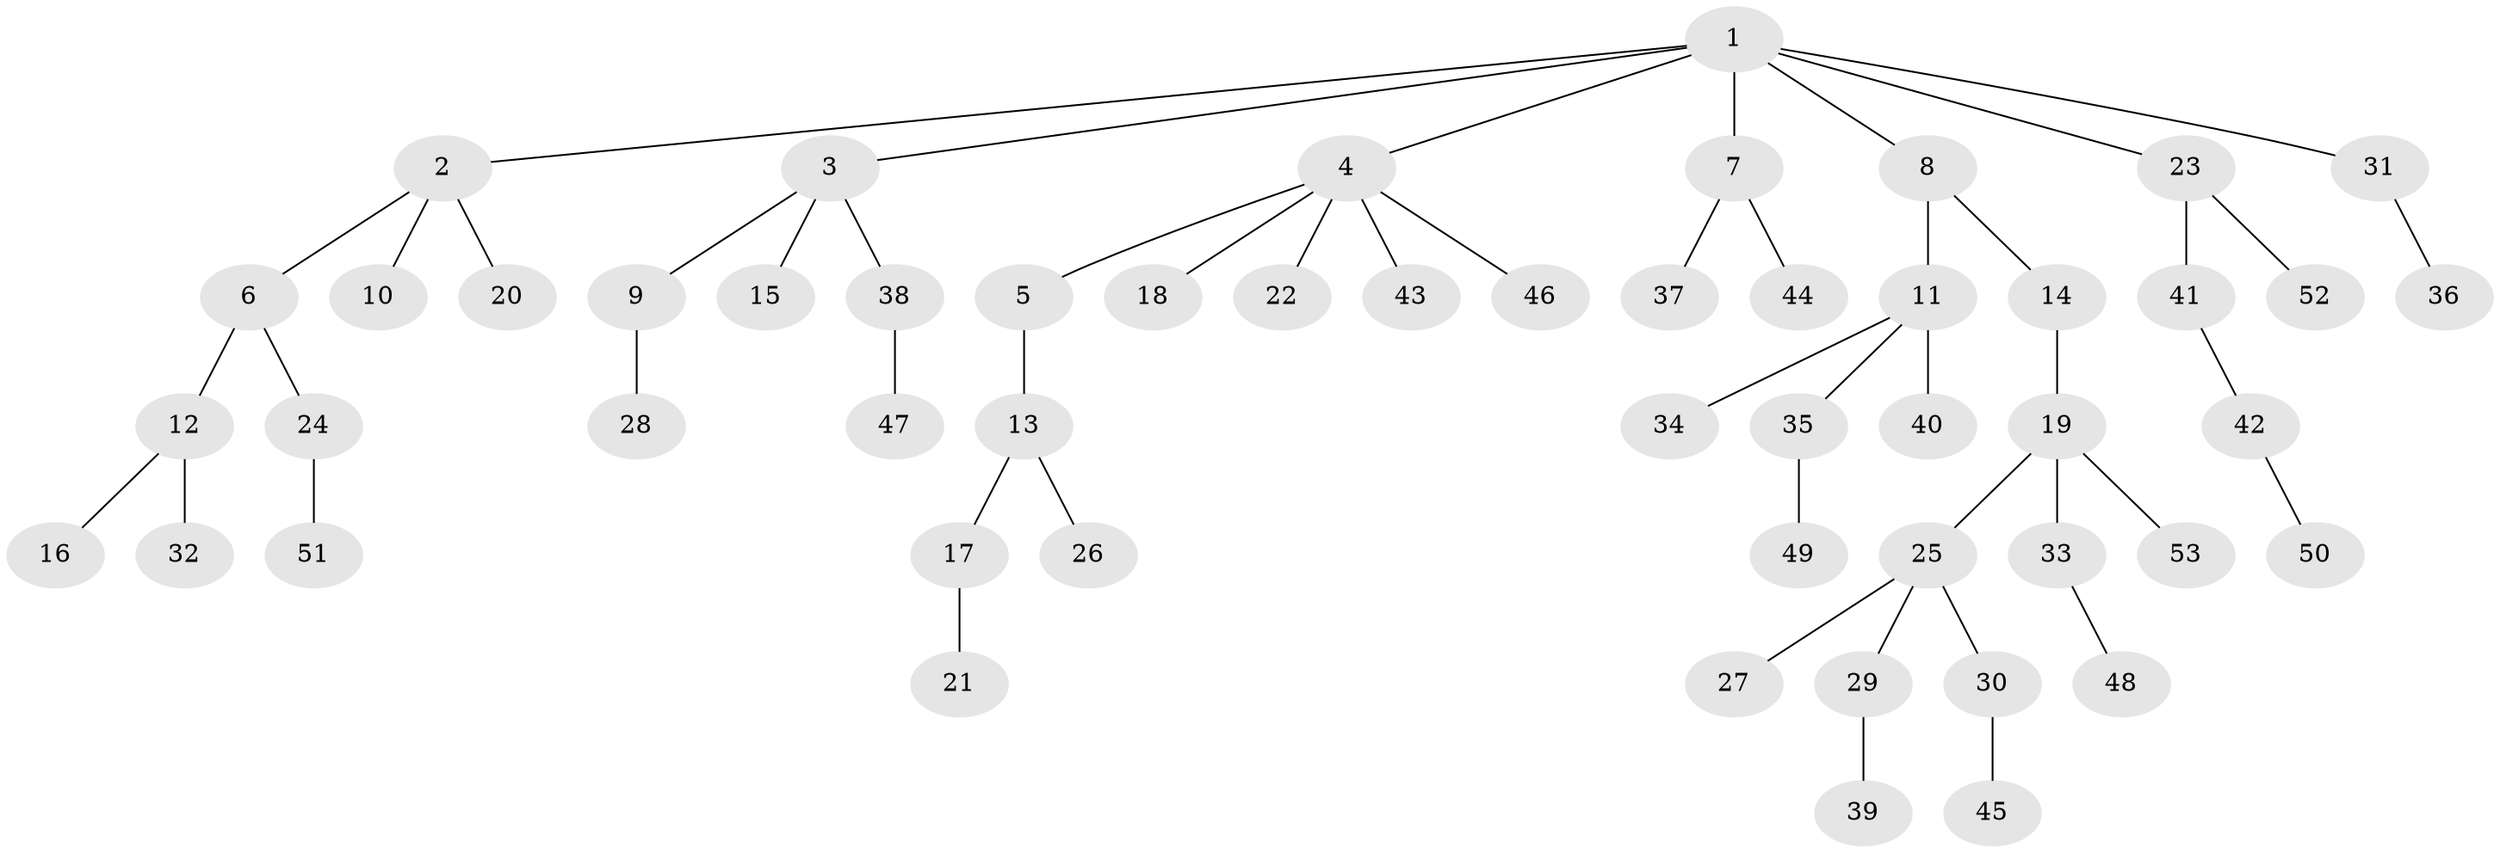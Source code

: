 // Generated by graph-tools (version 1.1) at 2025/11/02/27/25 16:11:26]
// undirected, 53 vertices, 52 edges
graph export_dot {
graph [start="1"]
  node [color=gray90,style=filled];
  1;
  2;
  3;
  4;
  5;
  6;
  7;
  8;
  9;
  10;
  11;
  12;
  13;
  14;
  15;
  16;
  17;
  18;
  19;
  20;
  21;
  22;
  23;
  24;
  25;
  26;
  27;
  28;
  29;
  30;
  31;
  32;
  33;
  34;
  35;
  36;
  37;
  38;
  39;
  40;
  41;
  42;
  43;
  44;
  45;
  46;
  47;
  48;
  49;
  50;
  51;
  52;
  53;
  1 -- 2;
  1 -- 3;
  1 -- 4;
  1 -- 7;
  1 -- 8;
  1 -- 23;
  1 -- 31;
  2 -- 6;
  2 -- 10;
  2 -- 20;
  3 -- 9;
  3 -- 15;
  3 -- 38;
  4 -- 5;
  4 -- 18;
  4 -- 22;
  4 -- 43;
  4 -- 46;
  5 -- 13;
  6 -- 12;
  6 -- 24;
  7 -- 37;
  7 -- 44;
  8 -- 11;
  8 -- 14;
  9 -- 28;
  11 -- 34;
  11 -- 35;
  11 -- 40;
  12 -- 16;
  12 -- 32;
  13 -- 17;
  13 -- 26;
  14 -- 19;
  17 -- 21;
  19 -- 25;
  19 -- 33;
  19 -- 53;
  23 -- 41;
  23 -- 52;
  24 -- 51;
  25 -- 27;
  25 -- 29;
  25 -- 30;
  29 -- 39;
  30 -- 45;
  31 -- 36;
  33 -- 48;
  35 -- 49;
  38 -- 47;
  41 -- 42;
  42 -- 50;
}
